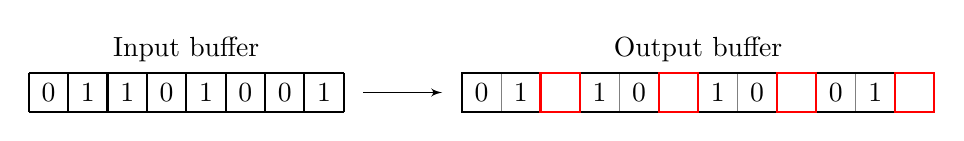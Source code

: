 \begin{tikzpicture}[auto, node distance=3.5cm,>=latex']
\tikzstyle{inner} = [draw, fill=none, rectangle, 
minimum height=5em, minimum width=7em, node distance=4cm, text width=7em, align=center]
\tikzstyle{outer} = [draw=gray,dashed,fill=none,thick,inner sep=0.2cm]
\tikzstyle{cord} = [coordinate]
\tikzstyle{sum} = [draw,circle,node distance=3cm]
\draw[step=0.5cm,color=black,thick] (0,0) grid (4,0.5);
\node at (+0.25,+0.25) {0};
\node at (+0.75,+0.25) {1};
\node at (+1.25,+0.25) {1};
\node at (+1.75,+0.25) {0};
\node at (+2.25,+0.25) {1};
\node at (+2.75,+0.25) {0};
\node at (+3.25,+0.25) {0};
\node at (+3.75,+0.25) {1};
\coordinate (A) at (4.25,0.25);
\coordinate (B) at (5.25,0.25);
\draw [->] (A) -- (B);
\draw[step=0.5cm,color=gray,thin] (5.5,0) grid (11.5,0.5);
\node at (+5.75,+0.25) {0};
\node at (+6.25,+0.25) {1};
\node at (+7.25,+0.25) {1};
\node at (+7.75,+0.25) {0};
\node at (+8.75,+0.25) {1};
\node at (+9.25,+0.25) {0};
\node at (+10.25,+0.25) {0};
\node at (+10.75,+0.25) {1};
\draw[color=black,thick] (5.5,0) rectangle (7,0.5);
\draw[color=black,thick] (7,0) rectangle (8.5,0.5);
\draw[color=black,thick] (8.5,0) rectangle (10,0.5);
\draw[color=black,thick] (10,0) rectangle (11.5,0.5);
\draw [thick,color=red] (6.5,0) rectangle (7,0.5);
\draw [thick,color=red] (8,0) rectangle (8.5,0.5);
\draw [thick,color=red] (9.5,0) rectangle (10,0.5);
\draw [thick,color=red] (11,0) rectangle (11.5,0.5);
\node at (2,0.8) {Input buffer};
\node at (8.5,0.8) {Output buffer};
\end{tikzpicture}